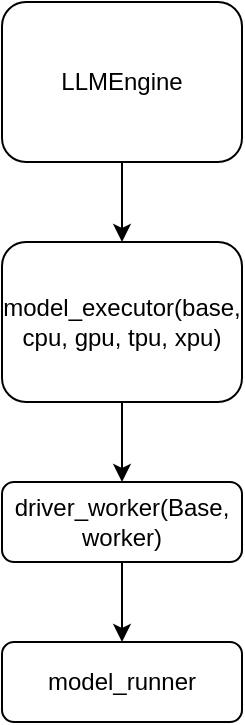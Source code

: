 <mxfile version="24.7.16">
  <diagram name="Page-1" id="o8637eE1RdxBi9FvJ5ET">
    <mxGraphModel dx="794" dy="553" grid="1" gridSize="10" guides="1" tooltips="1" connect="1" arrows="1" fold="1" page="1" pageScale="1" pageWidth="827" pageHeight="1169" math="0" shadow="0">
      <root>
        <mxCell id="0" />
        <mxCell id="1" parent="0" />
        <mxCell id="HJB4MSHYhabP_lslFaBa-3" value="" style="edgeStyle=orthogonalEdgeStyle;rounded=0;orthogonalLoop=1;jettySize=auto;html=1;" edge="1" parent="1" source="HJB4MSHYhabP_lslFaBa-1" target="HJB4MSHYhabP_lslFaBa-2">
          <mxGeometry relative="1" as="geometry" />
        </mxCell>
        <mxCell id="HJB4MSHYhabP_lslFaBa-1" value="LLMEngine" style="rounded=1;whiteSpace=wrap;html=1;" vertex="1" parent="1">
          <mxGeometry x="200" y="200" width="120" height="80" as="geometry" />
        </mxCell>
        <mxCell id="HJB4MSHYhabP_lslFaBa-5" value="" style="edgeStyle=orthogonalEdgeStyle;rounded=0;orthogonalLoop=1;jettySize=auto;html=1;" edge="1" parent="1" source="HJB4MSHYhabP_lslFaBa-2" target="HJB4MSHYhabP_lslFaBa-4">
          <mxGeometry relative="1" as="geometry" />
        </mxCell>
        <mxCell id="HJB4MSHYhabP_lslFaBa-2" value="model_executor(base, cpu, gpu, tpu, xpu)" style="whiteSpace=wrap;html=1;rounded=1;" vertex="1" parent="1">
          <mxGeometry x="200" y="320" width="120" height="80" as="geometry" />
        </mxCell>
        <mxCell id="HJB4MSHYhabP_lslFaBa-8" value="" style="edgeStyle=orthogonalEdgeStyle;rounded=0;orthogonalLoop=1;jettySize=auto;html=1;" edge="1" parent="1" source="HJB4MSHYhabP_lslFaBa-4" target="HJB4MSHYhabP_lslFaBa-7">
          <mxGeometry relative="1" as="geometry" />
        </mxCell>
        <mxCell id="HJB4MSHYhabP_lslFaBa-4" value="driver_worker(Base, worker)" style="whiteSpace=wrap;html=1;rounded=1;" vertex="1" parent="1">
          <mxGeometry x="200" y="440" width="120" height="40" as="geometry" />
        </mxCell>
        <mxCell id="HJB4MSHYhabP_lslFaBa-7" value="model_runner" style="whiteSpace=wrap;html=1;rounded=1;" vertex="1" parent="1">
          <mxGeometry x="200" y="520" width="120" height="40" as="geometry" />
        </mxCell>
      </root>
    </mxGraphModel>
  </diagram>
</mxfile>
